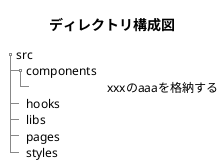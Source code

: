 @startuml dirStruct
title ディレクトリ構成図

salt

{
  {T
    + src
      ++ components 
        +++   | xxxのaaaを格納する
      ++ hooks
      ++ libs
      ++ pages
      ++ styles
  }
}

@enduml